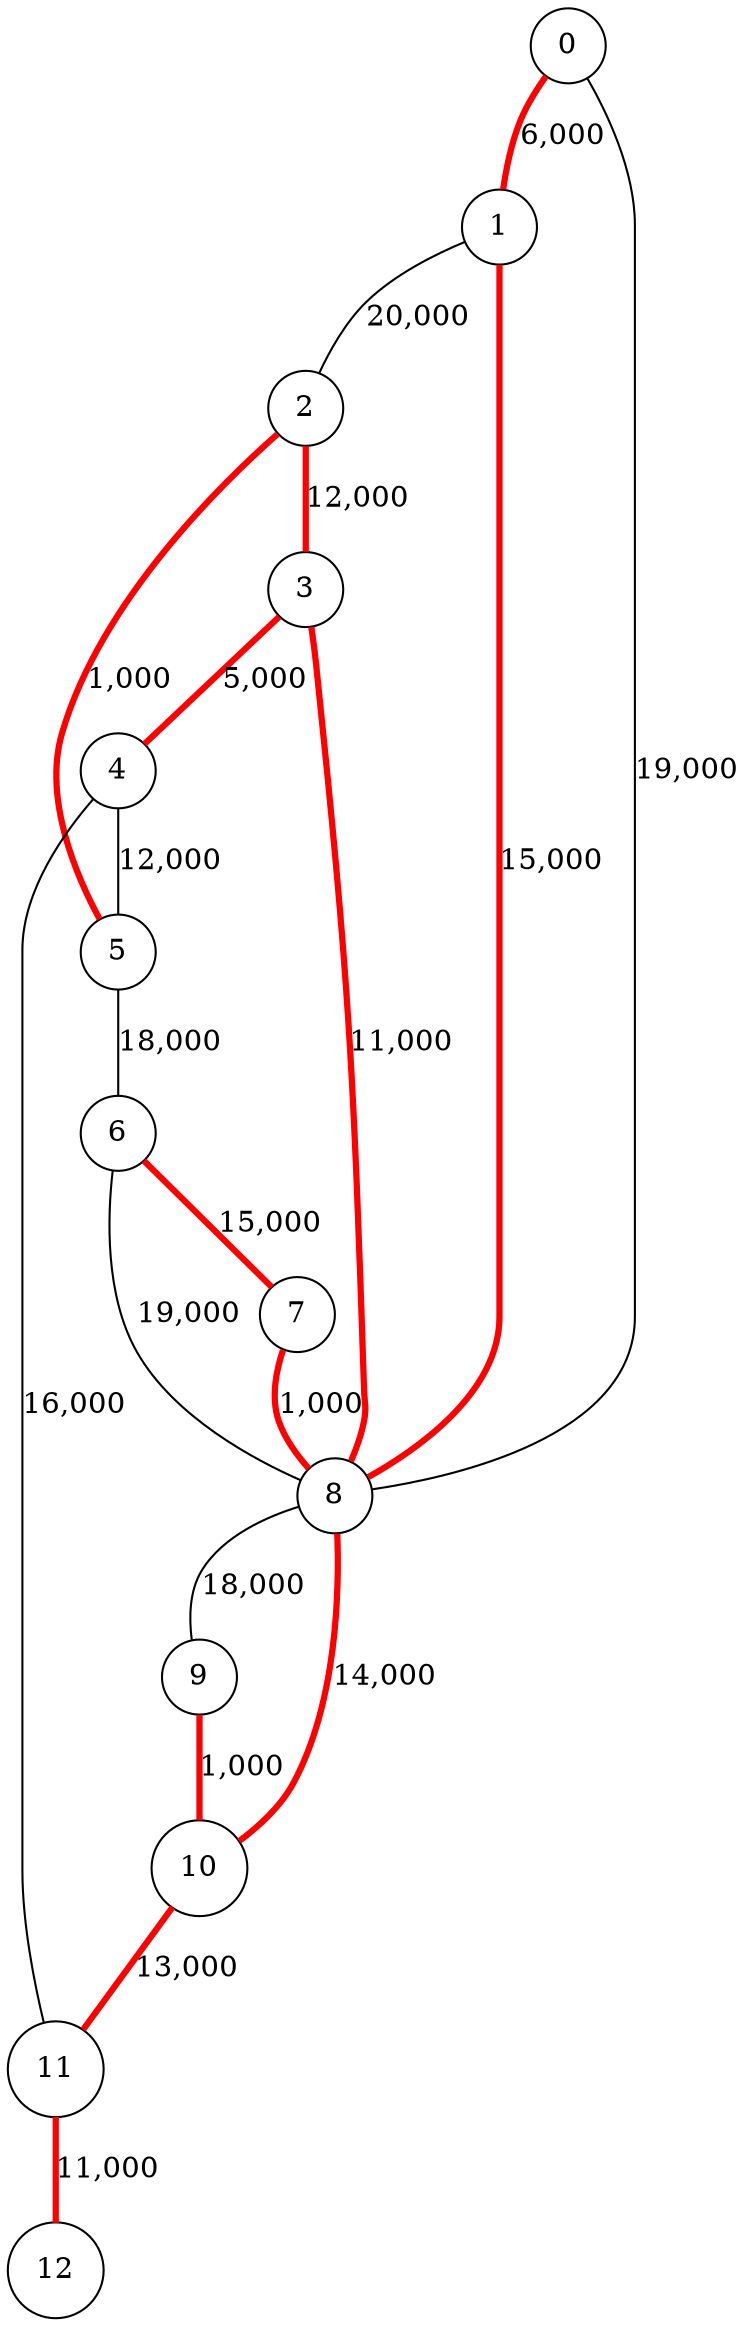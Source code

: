 graph G {
  overlap=false; splines=true; fontsize=10;
  0 [shape=circle];
  1 [shape=circle];
  2 [shape=circle];
  3 [shape=circle];
  4 [shape=circle];
  5 [shape=circle];
  6 [shape=circle];
  7 [shape=circle];
  8 [shape=circle];
  9 [shape=circle];
  10 [shape=circle];
  11 [shape=circle];
  12 [shape=circle];
  0 -- 8 [label="19,000"];
  0 -- 1 [label="6,000",color=red,penwidth=3];
  1 -- 8 [label="15,000",color=red,penwidth=3];
  1 -- 2 [label="20,000"];
  2 -- 3 [label="12,000",color=red,penwidth=3];
  2 -- 5 [label="1,000",color=red,penwidth=3];
  3 -- 4 [label="5,000",color=red,penwidth=3];
  3 -- 8 [label="11,000",color=red,penwidth=3];
  4 -- 5 [label="12,000"];
  4 -- 11 [label="16,000"];
  5 -- 6 [label="18,000"];
  6 -- 8 [label="19,000"];
  6 -- 7 [label="15,000",color=red,penwidth=3];
  7 -- 8 [label="1,000",color=red,penwidth=3];
  8 -- 9 [label="18,000"];
  8 -- 10 [label="14,000",color=red,penwidth=3];
  9 -- 10 [label="1,000",color=red,penwidth=3];
  10 -- 11 [label="13,000",color=red,penwidth=3];
  11 -- 12 [label="11,000",color=red,penwidth=3];
}
